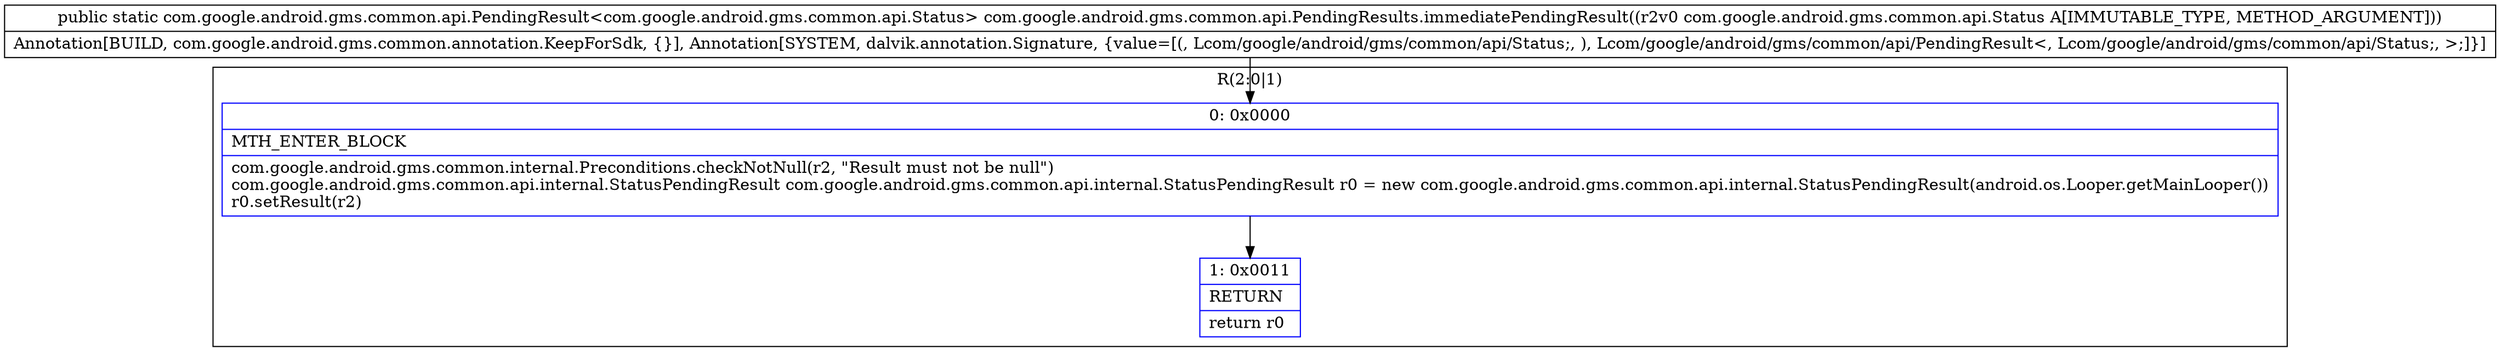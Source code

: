 digraph "CFG forcom.google.android.gms.common.api.PendingResults.immediatePendingResult(Lcom\/google\/android\/gms\/common\/api\/Status;)Lcom\/google\/android\/gms\/common\/api\/PendingResult;" {
subgraph cluster_Region_681185021 {
label = "R(2:0|1)";
node [shape=record,color=blue];
Node_0 [shape=record,label="{0\:\ 0x0000|MTH_ENTER_BLOCK\l|com.google.android.gms.common.internal.Preconditions.checkNotNull(r2, \"Result must not be null\")\lcom.google.android.gms.common.api.internal.StatusPendingResult com.google.android.gms.common.api.internal.StatusPendingResult r0 = new com.google.android.gms.common.api.internal.StatusPendingResult(android.os.Looper.getMainLooper())\lr0.setResult(r2)\l}"];
Node_1 [shape=record,label="{1\:\ 0x0011|RETURN\l|return r0\l}"];
}
MethodNode[shape=record,label="{public static com.google.android.gms.common.api.PendingResult\<com.google.android.gms.common.api.Status\> com.google.android.gms.common.api.PendingResults.immediatePendingResult((r2v0 com.google.android.gms.common.api.Status A[IMMUTABLE_TYPE, METHOD_ARGUMENT]))  | Annotation[BUILD, com.google.android.gms.common.annotation.KeepForSdk, \{\}], Annotation[SYSTEM, dalvik.annotation.Signature, \{value=[(, Lcom\/google\/android\/gms\/common\/api\/Status;, ), Lcom\/google\/android\/gms\/common\/api\/PendingResult\<, Lcom\/google\/android\/gms\/common\/api\/Status;, \>;]\}]\l}"];
MethodNode -> Node_0;
Node_0 -> Node_1;
}

